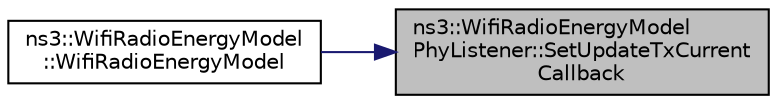digraph "ns3::WifiRadioEnergyModelPhyListener::SetUpdateTxCurrentCallback"
{
 // LATEX_PDF_SIZE
  edge [fontname="Helvetica",fontsize="10",labelfontname="Helvetica",labelfontsize="10"];
  node [fontname="Helvetica",fontsize="10",shape=record];
  rankdir="RL";
  Node1 [label="ns3::WifiRadioEnergyModel\lPhyListener::SetUpdateTxCurrent\lCallback",height=0.2,width=0.4,color="black", fillcolor="grey75", style="filled", fontcolor="black",tooltip="Sets the update TX current callback."];
  Node1 -> Node2 [dir="back",color="midnightblue",fontsize="10",style="solid",fontname="Helvetica"];
  Node2 [label="ns3::WifiRadioEnergyModel\l::WifiRadioEnergyModel",height=0.2,width=0.4,color="black", fillcolor="white", style="filled",URL="$classns3_1_1_wifi_radio_energy_model.html#a6b0e21d95458627bd77d2dc7cbed349b",tooltip=" "];
}
